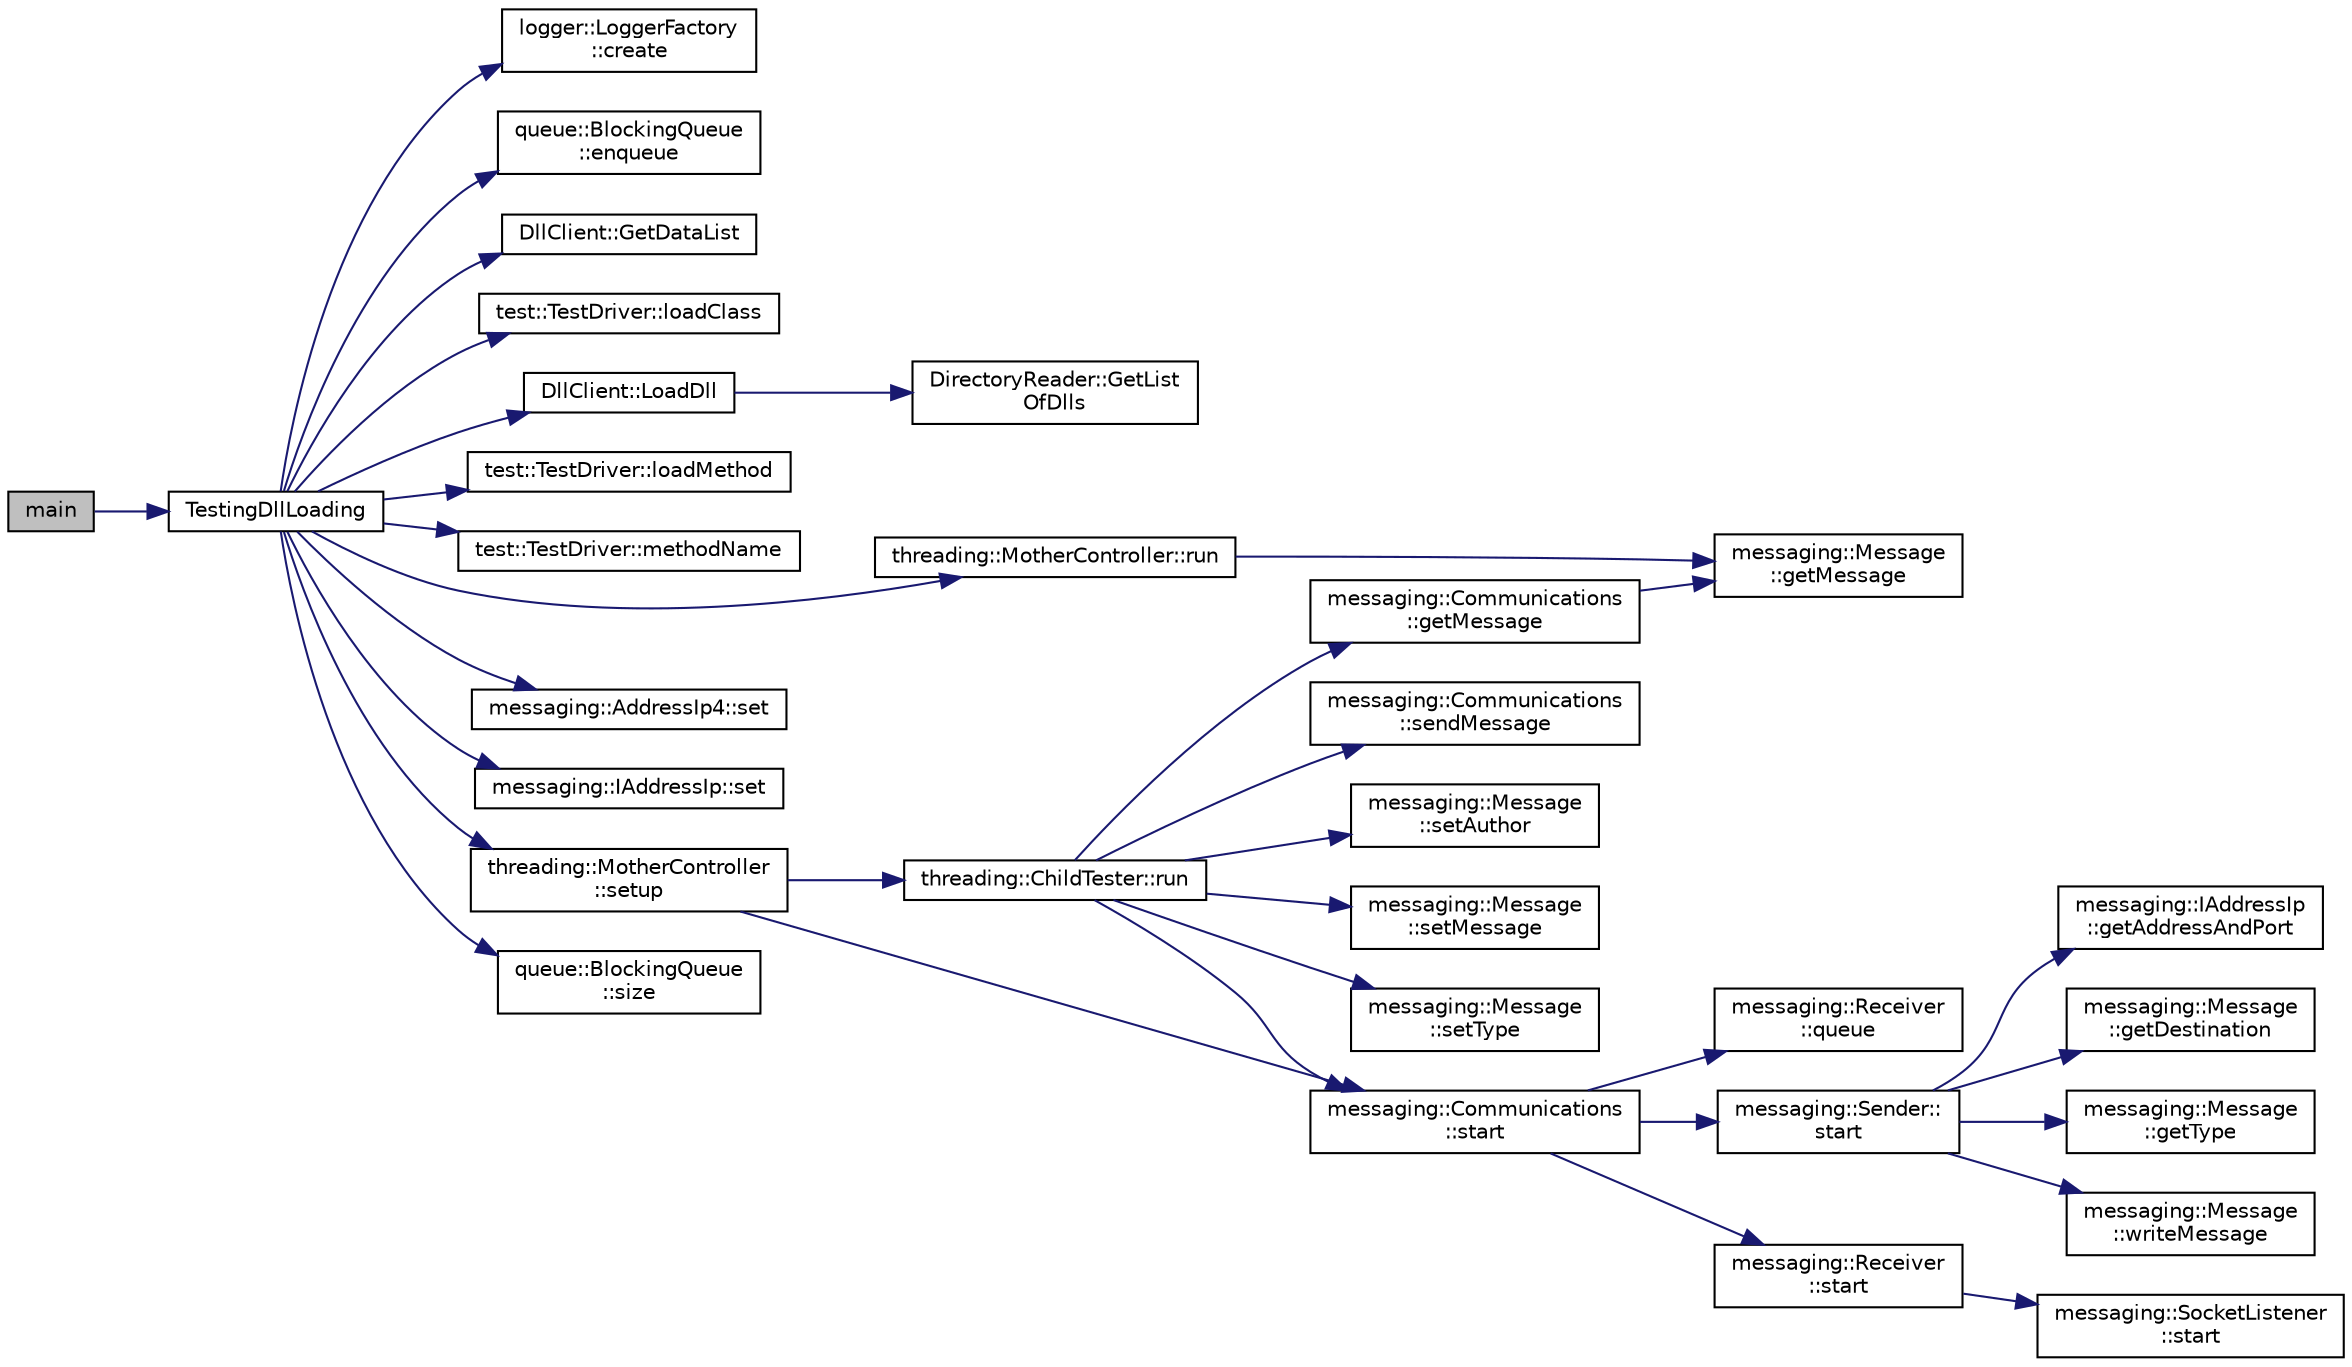 digraph "main"
{
 // LATEX_PDF_SIZE
  edge [fontname="Helvetica",fontsize="10",labelfontname="Helvetica",labelfontsize="10"];
  node [fontname="Helvetica",fontsize="10",shape=record];
  rankdir="LR";
  Node1 [label="main",height=0.2,width=0.4,color="black", fillcolor="grey75", style="filled", fontcolor="black",tooltip=" "];
  Node1 -> Node2 [color="midnightblue",fontsize="10",style="solid",fontname="Helvetica"];
  Node2 [label="TestingDllLoading",height=0.2,width=0.4,color="black", fillcolor="white", style="filled",URL="$_c_s_e687___test_harness___o_r_i_g___b_a_c_k_u_p_8cpp.html#a63c85ed062d2631fe9a74d098c11256a",tooltip=" "];
  Node2 -> Node3 [color="midnightblue",fontsize="10",style="solid",fontname="Helvetica"];
  Node3 [label="logger::LoggerFactory\l::create",height=0.2,width=0.4,color="black", fillcolor="white", style="filled",URL="$classlogger_1_1_logger_factory.html#ad30ef96fa81fae82fb969e49c7e5c4a7",tooltip=" "];
  Node2 -> Node4 [color="midnightblue",fontsize="10",style="solid",fontname="Helvetica"];
  Node4 [label="queue::BlockingQueue\l::enqueue",height=0.2,width=0.4,color="black", fillcolor="white", style="filled",URL="$classqueue_1_1_blocking_queue.html#a2eb44dc399712def45f92d50afab3a9a",tooltip=" "];
  Node2 -> Node5 [color="midnightblue",fontsize="10",style="solid",fontname="Helvetica"];
  Node5 [label="DllClient::GetDataList",height=0.2,width=0.4,color="black", fillcolor="white", style="filled",URL="$class_dll_client.html#a6cb91834cb17e061ad7f7b7262c6a196",tooltip="This method returns the data structure list of the dll(s) that it found."];
  Node2 -> Node6 [color="midnightblue",fontsize="10",style="solid",fontname="Helvetica"];
  Node6 [label="test::TestDriver::loadClass",height=0.2,width=0.4,color="black", fillcolor="white", style="filled",URL="$classtest_1_1_test_driver.html#a1dcb7609a4fd7b9348a3f4a8247912f9",tooltip=" "];
  Node2 -> Node7 [color="midnightblue",fontsize="10",style="solid",fontname="Helvetica"];
  Node7 [label="DllClient::LoadDll",height=0.2,width=0.4,color="black", fillcolor="white", style="filled",URL="$class_dll_client.html#ad9c9cf959625fb564aec8e7fd1123a15",tooltip="This method will go through all the dlls found in the directory and start loading in all the function..."];
  Node7 -> Node8 [color="midnightblue",fontsize="10",style="solid",fontname="Helvetica"];
  Node8 [label="DirectoryReader::GetList\lOfDlls",height=0.2,width=0.4,color="black", fillcolor="white", style="filled",URL="$class_directory_reader.html#aa2fb851b4c09297e9a904d84dd4ee54b",tooltip="This method is a way for other classes to get access to the dll list."];
  Node2 -> Node9 [color="midnightblue",fontsize="10",style="solid",fontname="Helvetica"];
  Node9 [label="test::TestDriver::loadMethod",height=0.2,width=0.4,color="black", fillcolor="white", style="filled",URL="$classtest_1_1_test_driver.html#a6f1a380a1f8c23f8377a05632686a739",tooltip=" "];
  Node2 -> Node10 [color="midnightblue",fontsize="10",style="solid",fontname="Helvetica"];
  Node10 [label="test::TestDriver::methodName",height=0.2,width=0.4,color="black", fillcolor="white", style="filled",URL="$classtest_1_1_test_driver.html#ac1f8f5851fa6156d37a38798803532db",tooltip=" "];
  Node2 -> Node11 [color="midnightblue",fontsize="10",style="solid",fontname="Helvetica"];
  Node11 [label="threading::MotherController::run",height=0.2,width=0.4,color="black", fillcolor="white", style="filled",URL="$classthreading_1_1_mother_controller.html#a52449ec5c73d3e2c36852b5578398448",tooltip="This method will start running things. Generate child threads and communicate with them."];
  Node11 -> Node12 [color="midnightblue",fontsize="10",style="solid",fontname="Helvetica"];
  Node12 [label="messaging::Message\l::getMessage",height=0.2,width=0.4,color="black", fillcolor="white", style="filled",URL="$classmessaging_1_1_message.html#a10e3fe197efff8565232d7df23d8c19c",tooltip=" "];
  Node2 -> Node13 [color="midnightblue",fontsize="10",style="solid",fontname="Helvetica"];
  Node13 [label="messaging::AddressIp4::set",height=0.2,width=0.4,color="black", fillcolor="white", style="filled",URL="$classmessaging_1_1_address_ip4.html#ad08d08fac93c0afb96b4061b6085281b",tooltip="This method will set the address"];
  Node2 -> Node14 [color="midnightblue",fontsize="10",style="solid",fontname="Helvetica"];
  Node14 [label="messaging::IAddressIp::set",height=0.2,width=0.4,color="black", fillcolor="white", style="filled",URL="$classmessaging_1_1_i_address_ip.html#ae4d641c03910917460aac23f5e0ca13d",tooltip=" "];
  Node2 -> Node15 [color="midnightblue",fontsize="10",style="solid",fontname="Helvetica"];
  Node15 [label="threading::MotherController\l::setup",height=0.2,width=0.4,color="black", fillcolor="white", style="filled",URL="$classthreading_1_1_mother_controller.html#ac691297c96aff006c3e39d7c2947d755",tooltip="The setup method is used to set the logger and other things needed before running."];
  Node15 -> Node16 [color="midnightblue",fontsize="10",style="solid",fontname="Helvetica"];
  Node16 [label="threading::ChildTester::run",height=0.2,width=0.4,color="black", fillcolor="white", style="filled",URL="$classthreading_1_1_child_tester.html#a9620f7823b0baffc023ef5ad2ff27152",tooltip="This method will start running things. Start communications and run test when asked."];
  Node16 -> Node17 [color="midnightblue",fontsize="10",style="solid",fontname="Helvetica"];
  Node17 [label="messaging::Communications\l::getMessage",height=0.2,width=0.4,color="black", fillcolor="white", style="filled",URL="$classmessaging_1_1_communications.html#ab0e9401a70d1cf25604bd3ad07a36c33",tooltip=" "];
  Node17 -> Node12 [color="midnightblue",fontsize="10",style="solid",fontname="Helvetica"];
  Node16 -> Node18 [color="midnightblue",fontsize="10",style="solid",fontname="Helvetica"];
  Node18 [label="messaging::Communications\l::sendMessage",height=0.2,width=0.4,color="black", fillcolor="white", style="filled",URL="$classmessaging_1_1_communications.html#ace9f419515066a4dd25eada6ff826341",tooltip=" "];
  Node16 -> Node19 [color="midnightblue",fontsize="10",style="solid",fontname="Helvetica"];
  Node19 [label="messaging::Message\l::setAuthor",height=0.2,width=0.4,color="black", fillcolor="white", style="filled",URL="$classmessaging_1_1_message.html#ab0f55e68e96819e721fb86f6325bedb1",tooltip=" "];
  Node16 -> Node20 [color="midnightblue",fontsize="10",style="solid",fontname="Helvetica"];
  Node20 [label="messaging::Message\l::setMessage",height=0.2,width=0.4,color="black", fillcolor="white", style="filled",URL="$classmessaging_1_1_message.html#a598339cd6881bb7eff09d4b7102177b8",tooltip=" "];
  Node16 -> Node21 [color="midnightblue",fontsize="10",style="solid",fontname="Helvetica"];
  Node21 [label="messaging::Message\l::setType",height=0.2,width=0.4,color="black", fillcolor="white", style="filled",URL="$classmessaging_1_1_message.html#a62ee84a9b628706dff9f1828ea464d28",tooltip=" "];
  Node16 -> Node22 [color="midnightblue",fontsize="10",style="solid",fontname="Helvetica"];
  Node22 [label="messaging::Communications\l::start",height=0.2,width=0.4,color="black", fillcolor="white", style="filled",URL="$classmessaging_1_1_communications.html#a1a93f47c7171939fb74d1f52c814c747",tooltip=" "];
  Node22 -> Node23 [color="midnightblue",fontsize="10",style="solid",fontname="Helvetica"];
  Node23 [label="messaging::Receiver\l::queue",height=0.2,width=0.4,color="black", fillcolor="white", style="filled",URL="$classmessaging_1_1_receiver.html#a91b1ab368f342acf6034a06d28888f0c",tooltip=" "];
  Node22 -> Node24 [color="midnightblue",fontsize="10",style="solid",fontname="Helvetica"];
  Node24 [label="messaging::Sender::\lstart",height=0.2,width=0.4,color="black", fillcolor="white", style="filled",URL="$classmessaging_1_1_sender.html#a6f52ff6506505dd53a3f8f789a4002ef",tooltip=" "];
  Node24 -> Node25 [color="midnightblue",fontsize="10",style="solid",fontname="Helvetica"];
  Node25 [label="messaging::IAddressIp\l::getAddressAndPort",height=0.2,width=0.4,color="black", fillcolor="white", style="filled",URL="$classmessaging_1_1_i_address_ip.html#aca03ee3e47965133ffc3453306dbfb40",tooltip=" "];
  Node24 -> Node26 [color="midnightblue",fontsize="10",style="solid",fontname="Helvetica"];
  Node26 [label="messaging::Message\l::getDestination",height=0.2,width=0.4,color="black", fillcolor="white", style="filled",URL="$classmessaging_1_1_message.html#a04e8b8b70e66d3e8e7a504dd42d819cf",tooltip=" "];
  Node24 -> Node27 [color="midnightblue",fontsize="10",style="solid",fontname="Helvetica"];
  Node27 [label="messaging::Message\l::getType",height=0.2,width=0.4,color="black", fillcolor="white", style="filled",URL="$classmessaging_1_1_message.html#a6bbb938d0158f0fe131fde9a76f3d644",tooltip=" "];
  Node24 -> Node28 [color="midnightblue",fontsize="10",style="solid",fontname="Helvetica"];
  Node28 [label="messaging::Message\l::writeMessage",height=0.2,width=0.4,color="black", fillcolor="white", style="filled",URL="$classmessaging_1_1_message.html#a46b1a125113b3e3ea83dbfb5c492455b",tooltip=" "];
  Node22 -> Node29 [color="midnightblue",fontsize="10",style="solid",fontname="Helvetica"];
  Node29 [label="messaging::Receiver\l::start",height=0.2,width=0.4,color="black", fillcolor="white", style="filled",URL="$classmessaging_1_1_receiver.html#a7e524ad4a1147f8968dd980f00c8a9d1",tooltip=" "];
  Node29 -> Node30 [color="midnightblue",fontsize="10",style="solid",fontname="Helvetica"];
  Node30 [label="messaging::SocketListener\l::start",height=0.2,width=0.4,color="black", fillcolor="white", style="filled",URL="$classmessaging_1_1_socket_listener.html#afaa24fc8b00669db93aa549928276d21",tooltip=" "];
  Node15 -> Node22 [color="midnightblue",fontsize="10",style="solid",fontname="Helvetica"];
  Node2 -> Node31 [color="midnightblue",fontsize="10",style="solid",fontname="Helvetica"];
  Node31 [label="queue::BlockingQueue\l::size",height=0.2,width=0.4,color="black", fillcolor="white", style="filled",URL="$classqueue_1_1_blocking_queue.html#ab0e38f917fb8dca6eea32ebc6caa424a",tooltip=" "];
}
